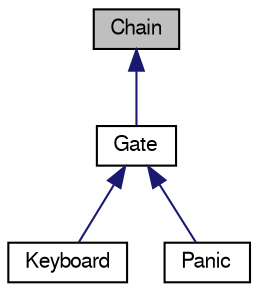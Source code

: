 digraph G
{
  bgcolor="transparent";
  edge [fontname="FreeSans",fontsize="10",labelfontname="FreeSans",labelfontsize="10"];
  node [fontname="FreeSans",fontsize="10",shape=record];
  Node1 [label="Chain",height=0.2,width=0.4,color="black", fillcolor="grey75", style="filled" fontcolor="black"];
  Node1 -> Node2 [dir=back,color="midnightblue",fontsize="10",style="solid",fontname="FreeSans"];
  Node2 [label="Gate",height=0.2,width=0.4,color="black",URL="$classGate.html",tooltip="Interrupt handling base class."];
  Node2 -> Node3 [dir=back,color="midnightblue",fontsize="10",style="solid",fontname="FreeSans"];
  Node3 [label="Keyboard",height=0.2,width=0.4,color="black",URL="$classKeyboard.html",tooltip="Keyboard driver with interrupt support"];
  Node2 -> Node4 [dir=back,color="midnightblue",fontsize="10",style="solid",fontname="FreeSans"];
  Node4 [label="Panic",height=0.2,width=0.4,color="black",URL="$classPanic.html",tooltip="Default interrupt handler."];
}
